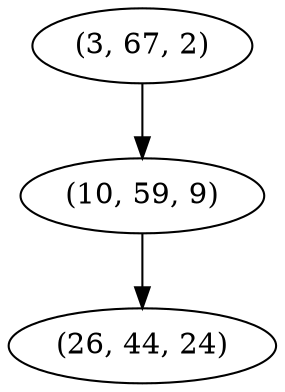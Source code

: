 digraph tree {
    "(3, 67, 2)";
    "(10, 59, 9)";
    "(26, 44, 24)";
    "(3, 67, 2)" -> "(10, 59, 9)";
    "(10, 59, 9)" -> "(26, 44, 24)";
}
